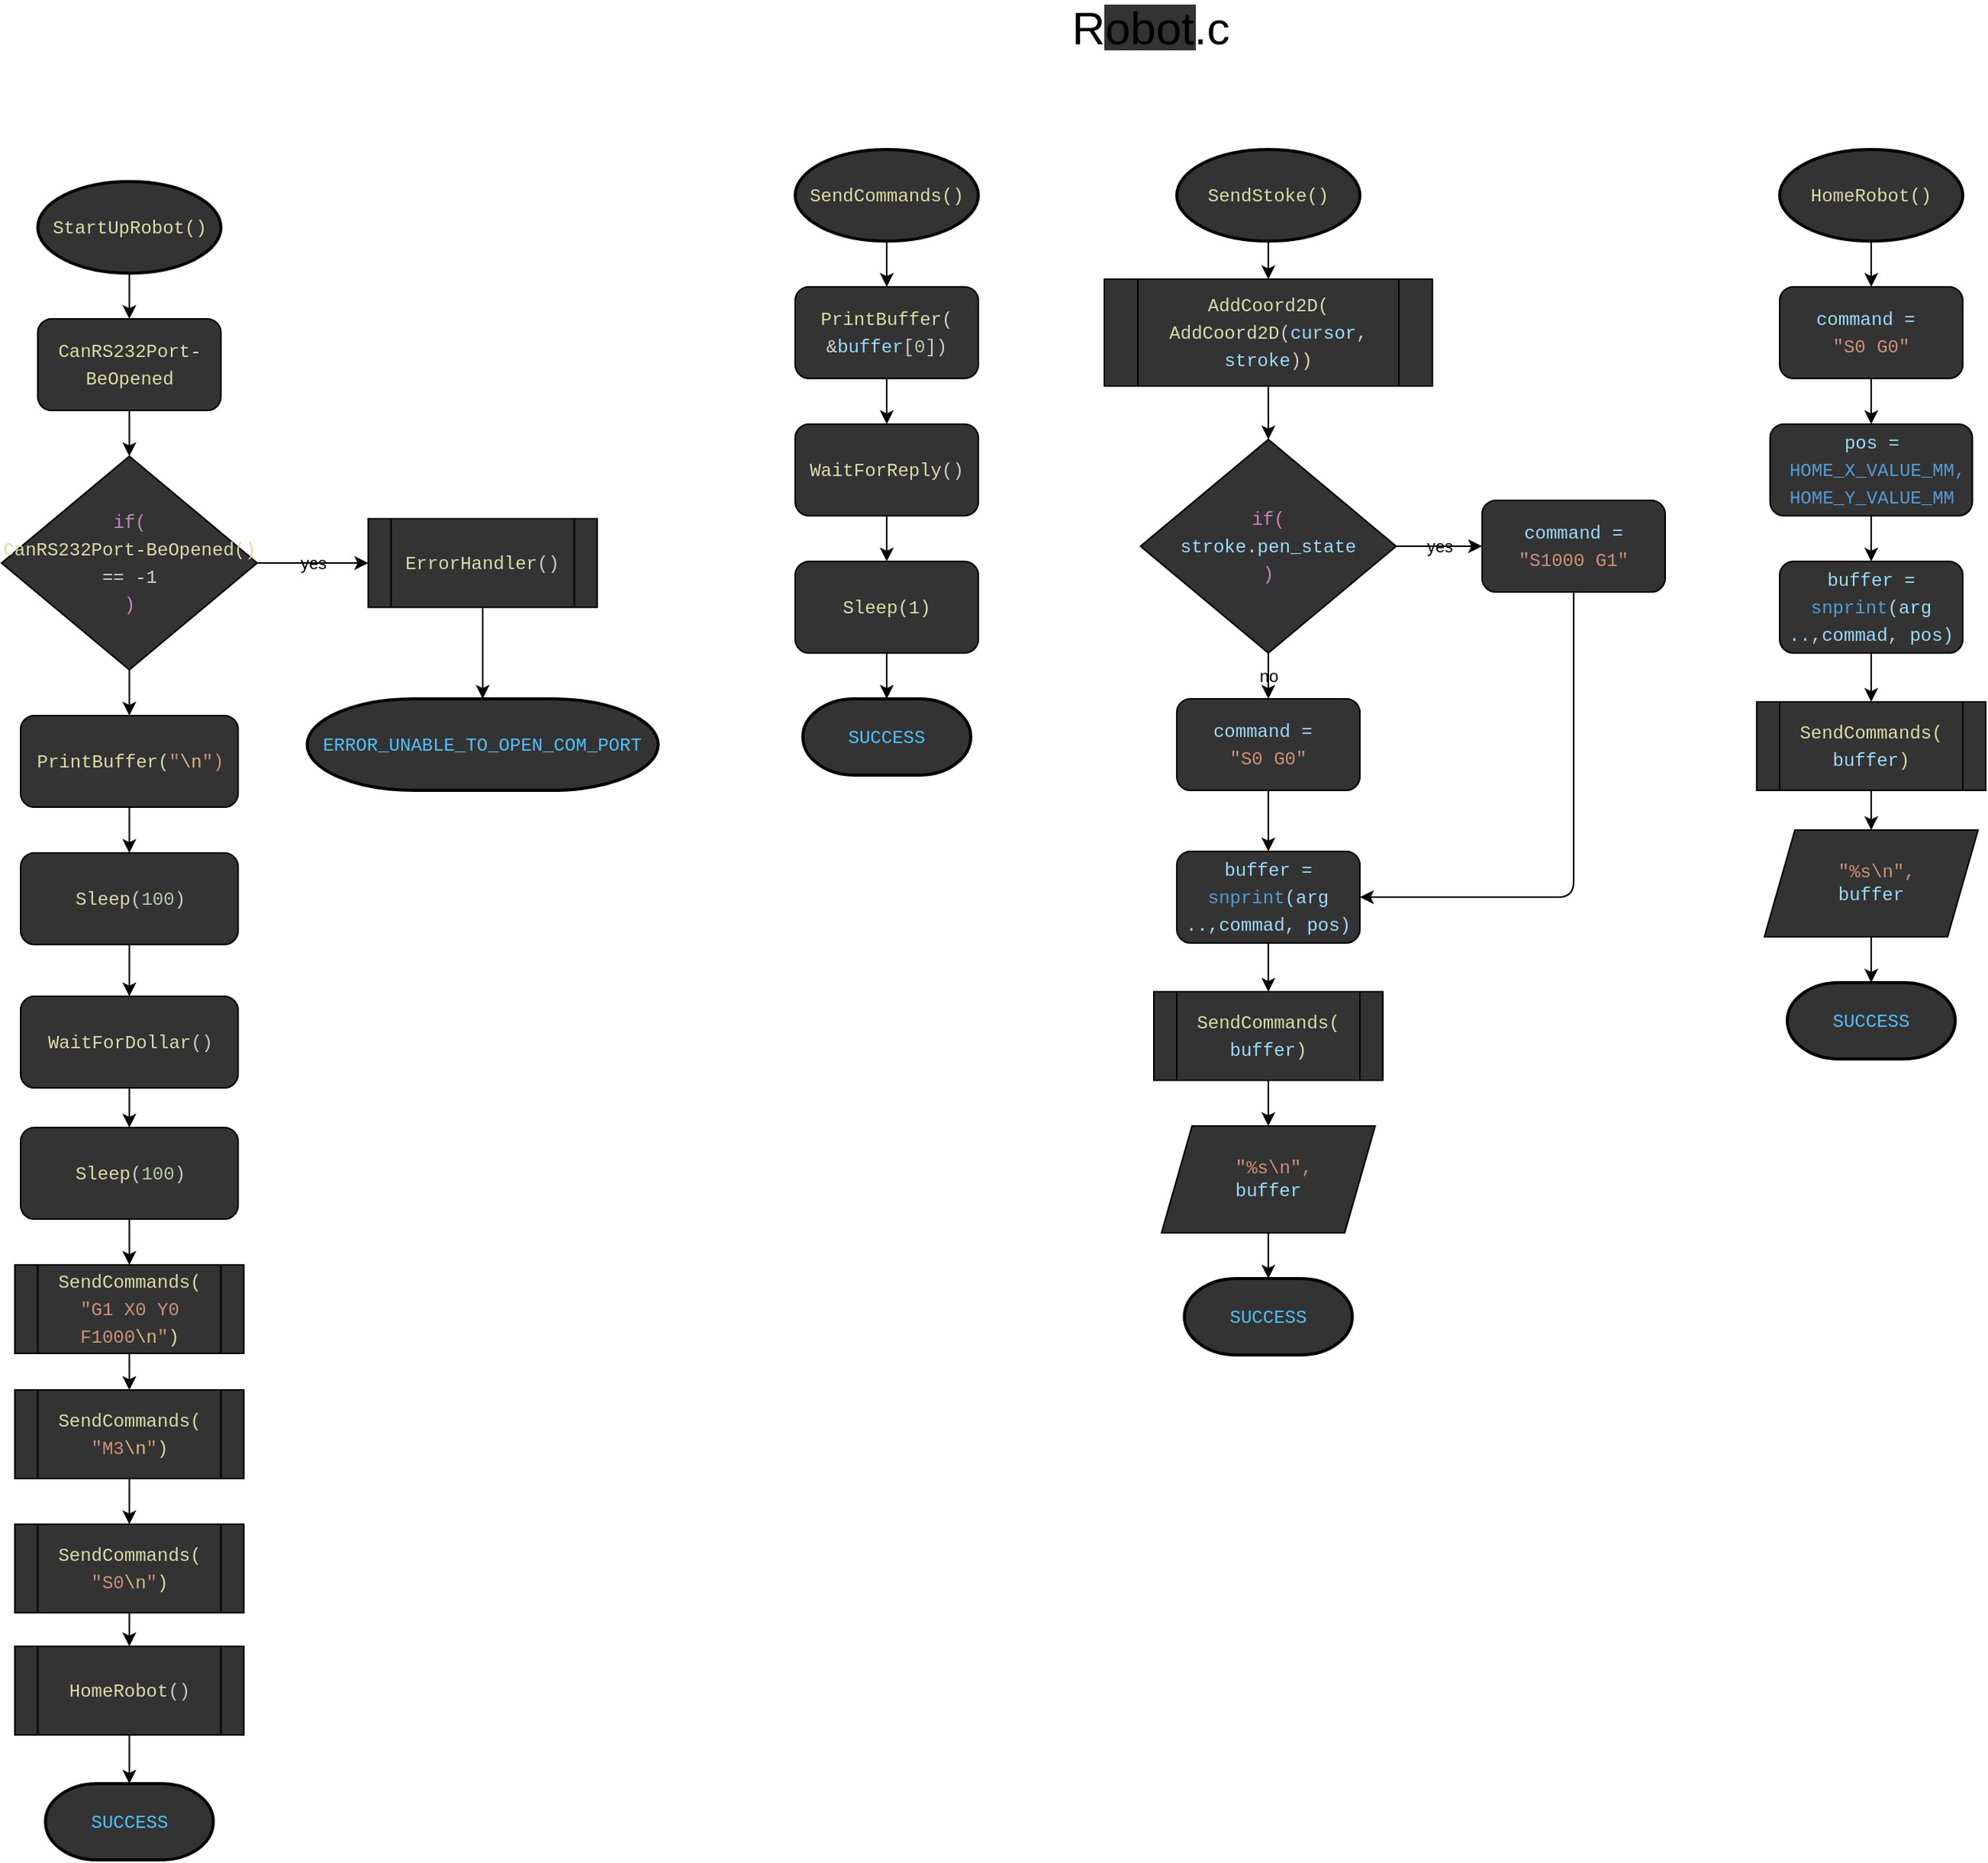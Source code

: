 <mxfile>
    <diagram id="afJgA6YJ7kgfRQqBY9Ge" name="Page-1">
        <mxGraphModel dx="2102" dy="3810" grid="1" gridSize="10" guides="1" tooltips="1" connect="1" arrows="1" fold="1" page="1" pageScale="1" pageWidth="1654" pageHeight="2336" background="none" math="0" shadow="0">
            <root>
                <mxCell id="0"/>
                <mxCell id="1" parent="0"/>
                <mxCell id="113" style="edgeStyle=none;html=1;entryX=0.5;entryY=0;entryDx=0;entryDy=0;fillColor=#333333;labelBackgroundColor=none;" parent="1" source="52" target="111" edge="1">
                    <mxGeometry relative="1" as="geometry"/>
                </mxCell>
                <mxCell id="52" value="&lt;span style=&quot;color: rgb(220, 220, 170); font-family: Menlo, Monaco, &amp;quot;Courier New&amp;quot;, monospace;&quot;&gt;StartUpRobot&lt;/span&gt;&lt;font face=&quot;Menlo, Monaco, Courier New, monospace&quot; color=&quot;#dcdcaa&quot;&gt;()&lt;/font&gt;" style="strokeWidth=2;html=1;shape=mxgraph.flowchart.start_1;whiteSpace=wrap;labelBackgroundColor=none;flipH=1;flipV=1;shadow=0;labelBorderColor=none;fillColor=#333333;" parent="1" vertex="1">
                    <mxGeometry x="93.75" y="-2194" width="120" height="60" as="geometry"/>
                </mxCell>
                <mxCell id="107" value="yes" style="edgeStyle=none;html=1;entryX=0;entryY=0.5;entryDx=0;entryDy=0;fillColor=#333333;labelBackgroundColor=none;" parent="1" source="101" target="104" edge="1">
                    <mxGeometry relative="1" as="geometry"/>
                </mxCell>
                <mxCell id="115" style="edgeStyle=none;html=1;fillColor=#333333;labelBackgroundColor=none;" parent="1" source="101" target="110" edge="1">
                    <mxGeometry relative="1" as="geometry"/>
                </mxCell>
                <mxCell id="101" value="&lt;div style=&quot;font-family: Menlo, Monaco, &amp;quot;Courier New&amp;quot;, monospace; font-weight: normal; font-size: 12px; line-height: 18px;&quot;&gt;&lt;span style=&quot;color: #cccccc;&quot;&gt;&lt;/span&gt;&lt;div style=&quot;line-height: 18px;&quot;&gt; &lt;span style=&quot;color: rgb(197, 134, 192);&quot;&gt;if(&lt;/span&gt;&lt;/div&gt;&lt;div style=&quot;line-height: 18px;&quot;&gt;&lt;span style=&quot;color: rgb(220, 220, 170);&quot;&gt;CanRS232Port-BeOpened&lt;/span&gt;&lt;span style=&quot;color: rgb(220, 220, 170);&quot;&gt;()&lt;/span&gt;&lt;/div&gt;&lt;div style=&quot;line-height: 18px;&quot;&gt;&lt;font color=&quot;#d4d4d4&quot;&gt;== -1&lt;/font&gt;&lt;/div&gt;&lt;div style=&quot;line-height: 18px;&quot;&gt;&lt;span style=&quot;color: rgb(197, 134, 192);&quot;&gt;)&lt;/span&gt;&lt;/div&gt;&lt;/div&gt;" style="rhombus;whiteSpace=wrap;html=1;labelBackgroundColor=none;flipH=1;flipV=1;shadow=0;labelBorderColor=none;fillColor=#333333;" parent="1" vertex="1">
                    <mxGeometry x="70" y="-2014" width="167.5" height="140" as="geometry"/>
                </mxCell>
                <mxCell id="103" style="edgeStyle=none;html=1;labelBackgroundColor=none;shadow=0;labelBorderColor=none;entryX=0.5;entryY=1;entryDx=0;entryDy=0;entryPerimeter=0;fillColor=#333333;" parent="1" source="104" edge="1" target="105">
                    <mxGeometry relative="1" as="geometry">
                        <mxPoint x="385.25" y="-1867" as="targetPoint"/>
                    </mxGeometry>
                </mxCell>
                <mxCell id="104" value="&lt;div style=&quot;color: rgb(204, 204, 204); font-family: Menlo, Monaco, &amp;quot;Courier New&amp;quot;, monospace; line-height: 18px;&quot;&gt;&lt;span style=&quot;color: #dcdcaa;&quot;&gt;ErrorHandler&lt;/span&gt;()&lt;/div&gt;" style="shape=process;whiteSpace=wrap;html=1;backgroundOutline=1;labelBackgroundColor=none;flipH=1;flipV=1;shadow=0;labelBorderColor=none;fillColor=#333333;" parent="1" vertex="1">
                    <mxGeometry x="310.25" y="-1973" width="150" height="58" as="geometry"/>
                </mxCell>
                <mxCell id="105" value="&lt;div style=&quot;color: rgb(204, 204, 204); font-family: Menlo, Monaco, &amp;quot;Courier New&amp;quot;, monospace; line-height: 18px;&quot;&gt;&lt;div style=&quot;line-height: 18px;&quot;&gt;&lt;div style=&quot;line-height: 18px;&quot;&gt;&lt;span style=&quot;color: #4fc1ff;&quot;&gt;ERROR_UNABLE_TO_OPEN_COM_PORT&lt;/span&gt;&lt;/div&gt;&lt;/div&gt;&lt;/div&gt;" style="strokeWidth=2;html=1;shape=mxgraph.flowchart.terminator;whiteSpace=wrap;labelBackgroundColor=none;flipH=1;flipV=1;shadow=0;labelBorderColor=none;fillColor=#333333;" parent="1" vertex="1">
                    <mxGeometry x="270.25" y="-1855" width="230" height="60" as="geometry"/>
                </mxCell>
                <mxCell id="125" style="edgeStyle=none;html=1;entryX=0.5;entryY=0;entryDx=0;entryDy=0;fillColor=#333333;labelBackgroundColor=none;" parent="1" source="110" target="116" edge="1">
                    <mxGeometry relative="1" as="geometry"/>
                </mxCell>
                <mxCell id="110" value="&lt;div style=&quot;color: rgb(204, 204, 204); font-family: Menlo, Monaco, &amp;quot;Courier New&amp;quot;, monospace; line-height: 18px;&quot;&gt;&lt;div style=&quot;line-height: 18px;&quot;&gt;&lt;span style=&quot;color: #dcdcaa;&quot;&gt;PrintBuffer(&lt;/span&gt;&lt;span style=&quot;color: rgb(206, 145, 120);&quot;&gt;&quot;&lt;/span&gt;&lt;span style=&quot;color: rgb(215, 186, 125);&quot;&gt;\n&lt;/span&gt;&lt;span style=&quot;color: rgb(206, 145, 120);&quot;&gt;&quot;)&lt;/span&gt;&lt;/div&gt;&lt;/div&gt;" style="rounded=1;whiteSpace=wrap;html=1;labelBackgroundColor=none;flipH=1;flipV=1;shadow=0;labelBorderColor=none;fillColor=#333333;" parent="1" vertex="1">
                    <mxGeometry x="82.5" y="-1844" width="142.5" height="60" as="geometry"/>
                </mxCell>
                <mxCell id="114" style="edgeStyle=none;html=1;fillColor=#333333;labelBackgroundColor=none;" parent="1" source="111" target="101" edge="1">
                    <mxGeometry relative="1" as="geometry"/>
                </mxCell>
                <mxCell id="111" value="&lt;div style=&quot;color: rgb(204, 204, 204); font-family: Menlo, Monaco, &amp;quot;Courier New&amp;quot;, monospace; line-height: 18px;&quot;&gt;&lt;div style=&quot;line-height: 18px;&quot;&gt;&lt;div style=&quot;line-height: 18px;&quot;&gt;&lt;span style=&quot;color: #dcdcaa;&quot;&gt;CanRS232Port-BeOpened&lt;/span&gt;&lt;/div&gt;&lt;/div&gt;&lt;/div&gt;" style="rounded=1;whiteSpace=wrap;html=1;labelBackgroundColor=none;flipH=1;flipV=1;shadow=0;labelBorderColor=none;fillColor=#333333;" parent="1" vertex="1">
                    <mxGeometry x="93.75" y="-2104" width="120" height="60" as="geometry"/>
                </mxCell>
                <mxCell id="126" style="edgeStyle=none;html=1;entryX=0.5;entryY=0;entryDx=0;entryDy=0;fillColor=#333333;labelBackgroundColor=none;" parent="1" source="116" target="118" edge="1">
                    <mxGeometry relative="1" as="geometry"/>
                </mxCell>
                <mxCell id="116" value="&lt;meta charset=&quot;utf-8&quot;&gt;&lt;div style=&quot;color: rgb(204, 204, 204); font-family: Menlo, Monaco, &amp;quot;Courier New&amp;quot;, monospace; font-weight: normal; font-size: 12px; line-height: 18px;&quot;&gt;&lt;div&gt;&lt;span style=&quot;color: #dcdcaa;&quot;&gt;Sleep&lt;/span&gt;&lt;span style=&quot;color: #cccccc;&quot;&gt;(&lt;/span&gt;&lt;span style=&quot;color: #b5cea8;&quot;&gt;100&lt;/span&gt;&lt;span style=&quot;color: #cccccc;&quot;&gt;) &lt;/span&gt;&lt;/div&gt;&lt;/div&gt;" style="rounded=1;whiteSpace=wrap;html=1;labelBackgroundColor=none;flipH=1;flipV=1;shadow=0;labelBorderColor=none;fillColor=#333333;" parent="1" vertex="1">
                    <mxGeometry x="82.5" y="-1754" width="142.5" height="60" as="geometry"/>
                </mxCell>
                <mxCell id="145" style="edgeStyle=none;html=1;fillColor=#333333;labelBackgroundColor=none;" parent="1" source="117" target="141" edge="1">
                    <mxGeometry relative="1" as="geometry"/>
                </mxCell>
                <mxCell id="117" value="&lt;meta charset=&quot;utf-8&quot;&gt;&lt;div style=&quot;color: rgb(204, 204, 204); font-family: Menlo, Monaco, &amp;quot;Courier New&amp;quot;, monospace; font-weight: normal; font-size: 12px; line-height: 18px;&quot;&gt;&lt;div&gt;&lt;span style=&quot;color: #dcdcaa;&quot;&gt;Sleep&lt;/span&gt;&lt;span style=&quot;color: #cccccc;&quot;&gt;(&lt;/span&gt;&lt;span style=&quot;color: #b5cea8;&quot;&gt;100&lt;/span&gt;&lt;span style=&quot;color: #cccccc;&quot;&gt;) &lt;/span&gt;&lt;/div&gt;&lt;/div&gt;" style="rounded=1;whiteSpace=wrap;html=1;labelBackgroundColor=none;flipH=1;flipV=1;shadow=0;labelBorderColor=none;fillColor=#333333;" parent="1" vertex="1">
                    <mxGeometry x="82.5" y="-1574" width="142.5" height="60" as="geometry"/>
                </mxCell>
                <mxCell id="127" style="edgeStyle=none;html=1;entryX=0.5;entryY=0;entryDx=0;entryDy=0;fillColor=#333333;labelBackgroundColor=none;" parent="1" source="118" target="117" edge="1">
                    <mxGeometry relative="1" as="geometry"/>
                </mxCell>
                <mxCell id="118" value="&lt;div style=&quot;color: rgb(204, 204, 204); font-family: Menlo, Monaco, &amp;quot;Courier New&amp;quot;, monospace; font-weight: normal; font-size: 12px; line-height: 18px;&quot;&gt;&lt;div style=&quot;line-height: 18px;&quot;&gt;&lt;span style=&quot;color: #dcdcaa;&quot;&gt;WaitForDollar&lt;/span&gt;()&lt;/div&gt;&lt;/div&gt;" style="rounded=1;whiteSpace=wrap;html=1;labelBackgroundColor=none;flipH=1;flipV=1;shadow=0;labelBorderColor=none;fillColor=#333333;" parent="1" vertex="1">
                    <mxGeometry x="82.5" y="-1660" width="142.5" height="60" as="geometry"/>
                </mxCell>
                <mxCell id="124" style="edgeStyle=none;html=1;entryX=0.5;entryY=1;entryDx=0;entryDy=0;entryPerimeter=0;fillColor=#333333;labelBackgroundColor=none;" parent="1" source="122" target="123" edge="1">
                    <mxGeometry relative="1" as="geometry"/>
                </mxCell>
                <mxCell id="122" value="&lt;div style=&quot;color: rgb(204, 204, 204); font-family: Menlo, Monaco, &amp;quot;Courier New&amp;quot;, monospace; line-height: 18px;&quot;&gt;&lt;span style=&quot;color: rgb(220, 220, 170);&quot;&gt;HomeRobot&lt;/span&gt;()&lt;/div&gt;" style="shape=process;whiteSpace=wrap;html=1;backgroundOutline=1;labelBackgroundColor=none;flipH=1;flipV=1;shadow=0;labelBorderColor=none;fillColor=#333333;" parent="1" vertex="1">
                    <mxGeometry x="78.75" y="-1234" width="150" height="58" as="geometry"/>
                </mxCell>
                <mxCell id="123" value="&lt;div style=&quot;color: rgb(204, 204, 204); font-family: Menlo, Monaco, &amp;quot;Courier New&amp;quot;, monospace; line-height: 18px;&quot;&gt;&lt;span style=&quot;color: #4fc1ff;&quot;&gt;SUCCESS&lt;/span&gt;&lt;/div&gt;" style="strokeWidth=2;html=1;shape=mxgraph.flowchart.terminator;whiteSpace=wrap;labelBackgroundColor=none;flipH=1;flipV=1;shadow=0;labelBorderColor=none;fillColor=#333333;" parent="1" vertex="1">
                    <mxGeometry x="98.75" y="-1144" width="110" height="50" as="geometry"/>
                </mxCell>
                <mxCell id="137" style="edgeStyle=none;html=1;entryX=0.5;entryY=0;entryDx=0;entryDy=0;fillColor=#333333;labelBackgroundColor=none;" parent="1" source="132" target="133" edge="1">
                    <mxGeometry relative="1" as="geometry"/>
                </mxCell>
                <mxCell id="132" value="&lt;span style=&quot;color: rgb(220, 220, 170); font-family: Menlo, Monaco, &amp;quot;Courier New&amp;quot;, monospace;&quot;&gt;SendCommands&lt;/span&gt;&lt;font face=&quot;Menlo, Monaco, Courier New, monospace&quot; color=&quot;#dcdcaa&quot;&gt;()&lt;/font&gt;" style="strokeWidth=2;html=1;shape=mxgraph.flowchart.start_1;whiteSpace=wrap;labelBackgroundColor=none;flipH=1;flipV=1;shadow=0;labelBorderColor=none;fillColor=#333333;" parent="1" vertex="1">
                    <mxGeometry x="590" y="-2215" width="120" height="60" as="geometry"/>
                </mxCell>
                <mxCell id="138" style="edgeStyle=none;html=1;entryX=0.5;entryY=0;entryDx=0;entryDy=0;fillColor=#333333;labelBackgroundColor=none;" parent="1" source="133" target="134" edge="1">
                    <mxGeometry relative="1" as="geometry"/>
                </mxCell>
                <mxCell id="133" value="&lt;div style=&quot;color: rgb(204, 204, 204); font-family: Menlo, Monaco, &amp;quot;Courier New&amp;quot;, monospace; line-height: 18px;&quot;&gt;&lt;div style=&quot;line-height: 18px;&quot;&gt;&lt;div style=&quot;line-height: 18px;&quot;&gt;&lt;div style=&quot;line-height: 18px;&quot;&gt;&lt;span style=&quot;color: #dcdcaa;&quot;&gt;PrintBuffer&lt;/span&gt;(&lt;/div&gt;&lt;div style=&quot;line-height: 18px;&quot;&gt;&lt;span style=&quot;color: #d4d4d4;&quot;&gt;&amp;amp;&lt;/span&gt;&lt;span style=&quot;color: #9cdcfe;&quot;&gt;buffer&lt;/span&gt;[&lt;span style=&quot;color: #b5cea8;&quot;&gt;0&lt;/span&gt;])&lt;/div&gt;&lt;/div&gt;&lt;/div&gt;&lt;/div&gt;" style="rounded=1;whiteSpace=wrap;html=1;labelBackgroundColor=none;flipH=1;flipV=1;shadow=0;labelBorderColor=none;fillColor=#333333;" parent="1" vertex="1">
                    <mxGeometry x="590" y="-2125" width="120" height="60" as="geometry"/>
                </mxCell>
                <mxCell id="139" style="edgeStyle=none;html=1;fillColor=#333333;labelBackgroundColor=none;" parent="1" source="134" target="135" edge="1">
                    <mxGeometry relative="1" as="geometry"/>
                </mxCell>
                <mxCell id="134" value="&lt;div style=&quot;font-family: Menlo, Monaco, &amp;quot;Courier New&amp;quot;, monospace; line-height: 18px; color: rgb(204, 204, 204);&quot;&gt;&lt;div style=&quot;line-height: 18px;&quot;&gt;&lt;div style=&quot;line-height: 18px;&quot;&gt;&lt;div style=&quot;line-height: 18px;&quot;&gt;&lt;div style=&quot;line-height: 18px;&quot;&gt;&lt;span style=&quot;color: #dcdcaa;&quot;&gt;WaitForReply&lt;/span&gt;()&lt;/div&gt;&lt;/div&gt;&lt;/div&gt;&lt;/div&gt;&lt;/div&gt;" style="rounded=1;whiteSpace=wrap;html=1;labelBackgroundColor=none;flipH=1;flipV=1;shadow=0;labelBorderColor=none;fillColor=#333333;" parent="1" vertex="1">
                    <mxGeometry x="590" y="-2035" width="120" height="60" as="geometry"/>
                </mxCell>
                <mxCell id="140" style="edgeStyle=none;html=1;entryX=0.5;entryY=1;entryDx=0;entryDy=0;entryPerimeter=0;fillColor=#333333;labelBackgroundColor=none;" parent="1" source="135" target="136" edge="1">
                    <mxGeometry relative="1" as="geometry"/>
                </mxCell>
                <mxCell id="135" value="&lt;div style=&quot;font-family: Menlo, Monaco, &amp;quot;Courier New&amp;quot;, monospace; line-height: 18px;&quot;&gt;&lt;div style=&quot;line-height: 18px;&quot;&gt;&lt;div style=&quot;line-height: 18px;&quot;&gt;&lt;div style=&quot;line-height: 18px;&quot;&gt;&lt;div style=&quot;line-height: 18px;&quot;&gt;&lt;font color=&quot;#dcdcaa&quot;&gt;Sleep(1)&lt;/font&gt;&lt;/div&gt;&lt;/div&gt;&lt;/div&gt;&lt;/div&gt;&lt;/div&gt;" style="rounded=1;whiteSpace=wrap;html=1;labelBackgroundColor=none;flipH=1;flipV=1;shadow=0;labelBorderColor=none;fillColor=#333333;" parent="1" vertex="1">
                    <mxGeometry x="590" y="-1945" width="120" height="60" as="geometry"/>
                </mxCell>
                <mxCell id="136" value="&lt;div style=&quot;color: rgb(204, 204, 204); font-family: Menlo, Monaco, &amp;quot;Courier New&amp;quot;, monospace; line-height: 18px;&quot;&gt;&lt;span style=&quot;color: #4fc1ff;&quot;&gt;SUCCESS&lt;/span&gt;&lt;/div&gt;" style="strokeWidth=2;html=1;shape=mxgraph.flowchart.terminator;whiteSpace=wrap;labelBackgroundColor=none;flipH=1;flipV=1;shadow=0;labelBorderColor=none;fillColor=#333333;" parent="1" vertex="1">
                    <mxGeometry x="595" y="-1855" width="110" height="50" as="geometry"/>
                </mxCell>
                <mxCell id="146" style="edgeStyle=none;html=1;entryX=0.5;entryY=0;entryDx=0;entryDy=0;fillColor=#333333;labelBackgroundColor=none;" parent="1" source="141" target="143" edge="1">
                    <mxGeometry relative="1" as="geometry"/>
                </mxCell>
                <mxCell id="141" value="&lt;div style=&quot;color: rgb(204, 204, 204); font-family: Menlo, Monaco, &amp;quot;Courier New&amp;quot;, monospace; line-height: 18px;&quot;&gt;&lt;div style=&quot;color: rgb(240, 240, 240); line-height: 18px;&quot;&gt;&lt;span style=&quot;color: rgb(220, 220, 170);&quot;&gt;SendCommands(&lt;/span&gt;&lt;/div&gt;&lt;div style=&quot;color: rgb(240, 240, 240); line-height: 18px;&quot;&gt;&lt;span style=&quot;color: rgb(206, 145, 120);&quot;&gt;&quot;G1&amp;nbsp;&lt;/span&gt;&lt;span style=&quot;color: rgb(206, 145, 120);&quot;&gt;X0 Y0 F1000&lt;/span&gt;&lt;span style=&quot;color: rgb(215, 186, 125);&quot;&gt;\n&lt;/span&gt;&lt;span style=&quot;color: rgb(206, 145, 120);&quot;&gt;&quot;&lt;/span&gt;&lt;span style=&quot;color: rgb(220, 220, 170);&quot;&gt;)&lt;/span&gt;&lt;/div&gt;&lt;/div&gt;" style="shape=process;whiteSpace=wrap;html=1;backgroundOutline=1;labelBackgroundColor=none;flipH=1;flipV=1;shadow=0;labelBorderColor=none;fillColor=#333333;" parent="1" vertex="1">
                    <mxGeometry x="78.75" y="-1484" width="150" height="58" as="geometry"/>
                </mxCell>
                <mxCell id="147" style="edgeStyle=none;html=1;entryX=0.5;entryY=0;entryDx=0;entryDy=0;fillColor=#333333;labelBackgroundColor=none;" parent="1" source="143" target="144" edge="1">
                    <mxGeometry relative="1" as="geometry"/>
                </mxCell>
                <mxCell id="143" value="&lt;div style=&quot;color: rgb(204, 204, 204); font-family: Menlo, Monaco, &amp;quot;Courier New&amp;quot;, monospace; line-height: 18px;&quot;&gt;&lt;div style=&quot;color: rgb(240, 240, 240); line-height: 18px;&quot;&gt;&lt;div style=&quot;line-height: 18px;&quot;&gt;&lt;span style=&quot;color: rgb(220, 220, 170);&quot;&gt;SendCommands(&lt;/span&gt;&lt;/div&gt;&lt;div style=&quot;line-height: 18px;&quot;&gt;&lt;span style=&quot;color: rgb(206, 145, 120);&quot;&gt;&quot;&lt;/span&gt;&lt;span style=&quot;color: rgb(206, 145, 120);&quot;&gt;M3&lt;/span&gt;&lt;span style=&quot;color: rgb(215, 186, 125);&quot;&gt;\n&lt;/span&gt;&lt;span style=&quot;color: rgb(206, 145, 120);&quot;&gt;&quot;&lt;/span&gt;&lt;span style=&quot;color: rgb(220, 220, 170);&quot;&gt;)&lt;/span&gt;&lt;/div&gt;&lt;/div&gt;&lt;/div&gt;" style="shape=process;whiteSpace=wrap;html=1;backgroundOutline=1;labelBackgroundColor=none;flipH=1;flipV=1;shadow=0;labelBorderColor=none;fillColor=#333333;" parent="1" vertex="1">
                    <mxGeometry x="78.75" y="-1402" width="150" height="58" as="geometry"/>
                </mxCell>
                <mxCell id="148" style="edgeStyle=none;html=1;entryX=0.5;entryY=0;entryDx=0;entryDy=0;fillColor=#333333;labelBackgroundColor=none;" parent="1" source="144" target="122" edge="1">
                    <mxGeometry relative="1" as="geometry"/>
                </mxCell>
                <mxCell id="144" value="&lt;div style=&quot;color: rgb(204, 204, 204); font-family: Menlo, Monaco, &amp;quot;Courier New&amp;quot;, monospace; line-height: 18px;&quot;&gt;&lt;div style=&quot;color: rgb(240, 240, 240); line-height: 18px;&quot;&gt;&lt;div style=&quot;line-height: 18px;&quot;&gt;&lt;span style=&quot;color: rgb(220, 220, 170);&quot;&gt;SendCommands(&lt;/span&gt;&lt;/div&gt;&lt;div style=&quot;line-height: 18px;&quot;&gt;&lt;span style=&quot;color: rgb(206, 145, 120);&quot;&gt;&quot;S0&lt;/span&gt;&lt;span style=&quot;color: rgb(215, 186, 125);&quot;&gt;\n&lt;/span&gt;&lt;span style=&quot;color: rgb(206, 145, 120);&quot;&gt;&quot;&lt;/span&gt;&lt;span style=&quot;color: rgb(220, 220, 170);&quot;&gt;)&lt;/span&gt;&lt;/div&gt;&lt;/div&gt;&lt;/div&gt;" style="shape=process;whiteSpace=wrap;html=1;backgroundOutline=1;labelBackgroundColor=none;flipH=1;flipV=1;shadow=0;labelBorderColor=none;fillColor=#333333;" parent="1" vertex="1">
                    <mxGeometry x="78.75" y="-1314" width="150" height="58" as="geometry"/>
                </mxCell>
                <mxCell id="160" style="edgeStyle=none;html=1;entryX=0.5;entryY=0;entryDx=0;entryDy=0;fillColor=#333333;labelBackgroundColor=none;" parent="1" source="149" target="151" edge="1">
                    <mxGeometry relative="1" as="geometry"/>
                </mxCell>
                <mxCell id="149" value="&lt;span style=&quot;color: rgb(220, 220, 170); font-family: Menlo, Monaco, &amp;quot;Courier New&amp;quot;, monospace;&quot;&gt;SendStoke&lt;/span&gt;&lt;font face=&quot;Menlo, Monaco, Courier New, monospace&quot; color=&quot;#dcdcaa&quot;&gt;()&lt;/font&gt;" style="strokeWidth=2;html=1;shape=mxgraph.flowchart.start_1;whiteSpace=wrap;labelBackgroundColor=none;flipH=1;flipV=1;shadow=0;labelBorderColor=none;fillColor=#333333;" parent="1" vertex="1">
                    <mxGeometry x="840" y="-2215" width="120" height="60" as="geometry"/>
                </mxCell>
                <mxCell id="161" style="edgeStyle=none;html=1;fillColor=#333333;labelBackgroundColor=none;" parent="1" source="151" target="153" edge="1">
                    <mxGeometry relative="1" as="geometry"/>
                </mxCell>
                <mxCell id="151" value="&lt;div style=&quot;color: rgb(204, 204, 204); font-family: Menlo, Monaco, &amp;quot;Courier New&amp;quot;, monospace; line-height: 18px;&quot;&gt;&lt;div style=&quot;line-height: 18px;&quot;&gt;&lt;span style=&quot;color: #dcdcaa;&quot;&gt;AddCoord2D(&lt;/span&gt;&lt;/div&gt;&lt;div style=&quot;line-height: 18px;&quot;&gt;&lt;span style=&quot;color: rgb(220, 220, 170);&quot;&gt;AddCoord2D&lt;/span&gt;&lt;span style=&quot;&quot;&gt;(&lt;/span&gt;&lt;span style=&quot;color: rgb(156, 220, 254);&quot;&gt;cursor&lt;/span&gt;&lt;span style=&quot;&quot;&gt;, &lt;/span&gt;&lt;span style=&quot;color: rgb(156, 220, 254);&quot;&gt;stroke&lt;/span&gt;&lt;span style=&quot;&quot;&gt;)&lt;/span&gt;&lt;span style=&quot;color: rgb(220, 220, 170);&quot;&gt;)&lt;/span&gt;&lt;/div&gt;&lt;/div&gt;" style="shape=process;whiteSpace=wrap;html=1;backgroundOutline=1;labelBackgroundColor=none;flipH=1;flipV=1;shadow=0;labelBorderColor=none;fillColor=#333333;" parent="1" vertex="1">
                    <mxGeometry x="792.5" y="-2130" width="215" height="70" as="geometry"/>
                </mxCell>
                <mxCell id="162" value="yes" style="edgeStyle=none;html=1;entryX=0;entryY=0.5;entryDx=0;entryDy=0;fillColor=#333333;labelBackgroundColor=none;" parent="1" source="153" target="154" edge="1">
                    <mxGeometry relative="1" as="geometry"/>
                </mxCell>
                <mxCell id="163" value="no" style="edgeStyle=none;html=1;entryX=0.5;entryY=0;entryDx=0;entryDy=0;fillColor=#333333;labelBackgroundColor=none;" parent="1" source="153" target="155" edge="1">
                    <mxGeometry relative="1" as="geometry"/>
                </mxCell>
                <mxCell id="153" value="&lt;div style=&quot;font-family: Menlo, Monaco, &amp;quot;Courier New&amp;quot;, monospace; font-weight: normal; font-size: 12px; line-height: 18px;&quot;&gt;&lt;span style=&quot;color: #cccccc;&quot;&gt;&lt;/span&gt;&lt;div style=&quot;line-height: 18px;&quot;&gt; &lt;span style=&quot;color: rgb(197, 134, 192);&quot;&gt;if(&lt;/span&gt;&lt;/div&gt;&lt;div style=&quot;line-height: 18px;&quot;&gt;&lt;div style=&quot;color: rgb(204, 204, 204); line-height: 18px;&quot;&gt;&lt;span style=&quot;color: #9cdcfe;&quot;&gt;stroke&lt;/span&gt;.&lt;span style=&quot;color: #9cdcfe;&quot;&gt;pen_state&lt;/span&gt;&lt;/div&gt;&lt;/div&gt;&lt;div style=&quot;line-height: 18px;&quot;&gt;&lt;span style=&quot;color: rgb(197, 134, 192);&quot;&gt;)&lt;/span&gt;&lt;/div&gt;&lt;/div&gt;" style="rhombus;whiteSpace=wrap;html=1;labelBackgroundColor=none;flipH=1;flipV=1;shadow=0;labelBorderColor=none;fillColor=#333333;" parent="1" vertex="1">
                    <mxGeometry x="816.25" y="-2025" width="167.5" height="140" as="geometry"/>
                </mxCell>
                <mxCell id="168" style="edgeStyle=none;html=1;entryX=1;entryY=0.5;entryDx=0;entryDy=0;fillColor=#333333;labelBackgroundColor=none;" parent="1" source="154" target="156" edge="1">
                    <mxGeometry relative="1" as="geometry">
                        <Array as="points">
                            <mxPoint x="1100" y="-1725"/>
                        </Array>
                    </mxGeometry>
                </mxCell>
                <mxCell id="154" value="&lt;div style=&quot;font-family: Menlo, Monaco, &amp;quot;Courier New&amp;quot;, monospace; line-height: 18px;&quot;&gt;&lt;div style=&quot;line-height: 18px;&quot;&gt;&lt;div style=&quot;line-height: 18px;&quot;&gt;&lt;div style=&quot;line-height: 18px;&quot;&gt;&lt;div style=&quot;line-height: 18px;&quot;&gt;&lt;span style=&quot;color: rgb(156, 220, 254);&quot;&gt;command =&lt;/span&gt;&lt;/div&gt;&lt;div style=&quot;line-height: 18px;&quot;&gt;&lt;div style=&quot;color: rgb(204, 204, 204); line-height: 18px;&quot;&gt;&lt;span style=&quot;color: #ce9178;&quot;&gt;&quot;S1000 G1&quot;&lt;/span&gt;&lt;/div&gt;&lt;/div&gt;&lt;/div&gt;&lt;/div&gt;&lt;/div&gt;&lt;/div&gt;" style="rounded=1;whiteSpace=wrap;html=1;labelBackgroundColor=none;flipH=1;flipV=1;shadow=0;labelBorderColor=none;fillColor=#333333;" parent="1" vertex="1">
                    <mxGeometry x="1040" y="-1985" width="120" height="60" as="geometry"/>
                </mxCell>
                <mxCell id="164" style="edgeStyle=none;html=1;entryX=0.5;entryY=0;entryDx=0;entryDy=0;fillColor=#333333;labelBackgroundColor=none;" parent="1" source="155" target="156" edge="1">
                    <mxGeometry relative="1" as="geometry"/>
                </mxCell>
                <mxCell id="155" value="&lt;div style=&quot;font-family: Menlo, Monaco, &amp;quot;Courier New&amp;quot;, monospace; line-height: 18px;&quot;&gt;&lt;div style=&quot;line-height: 18px;&quot;&gt;&lt;div style=&quot;line-height: 18px;&quot;&gt;&lt;div style=&quot;line-height: 18px;&quot;&gt;&lt;div style=&quot;line-height: 18px;&quot;&gt;&lt;span style=&quot;color: rgb(156, 220, 254);&quot;&gt;command =&amp;nbsp;&lt;/span&gt;&lt;/div&gt;&lt;div style=&quot;line-height: 18px;&quot;&gt;&lt;div style=&quot;color: rgb(204, 204, 204); line-height: 18px;&quot;&gt;&lt;span style=&quot;color: #ce9178;&quot;&gt;&quot;&lt;/span&gt;&lt;span style=&quot;color: rgb(206, 145, 120);&quot;&gt;S0 G0&lt;/span&gt;&lt;span style=&quot;color: rgb(206, 145, 120);&quot;&gt;&quot;&lt;/span&gt;&lt;br&gt;&lt;/div&gt;&lt;/div&gt;&lt;/div&gt;&lt;/div&gt;&lt;/div&gt;&lt;/div&gt;" style="rounded=1;whiteSpace=wrap;html=1;labelBackgroundColor=none;flipH=1;flipV=1;shadow=0;labelBorderColor=none;fillColor=#333333;" parent="1" vertex="1">
                    <mxGeometry x="840" y="-1855" width="120" height="60" as="geometry"/>
                </mxCell>
                <mxCell id="165" style="edgeStyle=none;html=1;fillColor=#333333;labelBackgroundColor=none;" parent="1" source="156" target="158" edge="1">
                    <mxGeometry relative="1" as="geometry"/>
                </mxCell>
                <mxCell id="156" value="&lt;div style=&quot;font-family: Menlo, Monaco, &amp;quot;Courier New&amp;quot;, monospace; line-height: 18px;&quot;&gt;&lt;div style=&quot;line-height: 18px;&quot;&gt;&lt;div style=&quot;line-height: 18px;&quot;&gt;&lt;div style=&quot;line-height: 18px;&quot;&gt;&lt;div style=&quot;line-height: 18px;&quot;&gt;&lt;div style=&quot;line-height: 18px;&quot;&gt;&lt;span style=&quot;color: rgb(156, 220, 254);&quot;&gt;buffer = &lt;/span&gt;&lt;font color=&quot;#569cd6&quot;&gt;snprint&lt;/font&gt;&lt;font color=&quot;#9cdcfe&quot;&gt;(arg ..,commad, pos)&lt;/font&gt;&lt;/div&gt;&lt;/div&gt;&lt;/div&gt;&lt;/div&gt;&lt;/div&gt;&lt;/div&gt;" style="rounded=1;whiteSpace=wrap;html=1;labelBackgroundColor=none;flipH=1;flipV=1;shadow=0;labelBorderColor=none;fillColor=#333333;" parent="1" vertex="1">
                    <mxGeometry x="840" y="-1755" width="120" height="60" as="geometry"/>
                </mxCell>
                <mxCell id="166" style="edgeStyle=none;html=1;entryX=0.5;entryY=0;entryDx=0;entryDy=0;fillColor=#333333;labelBackgroundColor=none;" parent="1" source="158" target="159" edge="1">
                    <mxGeometry relative="1" as="geometry"/>
                </mxCell>
                <mxCell id="158" value="&lt;div style=&quot;color: rgb(204, 204, 204); font-family: Menlo, Monaco, &amp;quot;Courier New&amp;quot;, monospace; line-height: 18px;&quot;&gt;&lt;div style=&quot;color: rgb(240, 240, 240); line-height: 18px;&quot;&gt;&lt;div style=&quot;line-height: 18px;&quot;&gt;&lt;span style=&quot;color: rgb(220, 220, 170);&quot;&gt;SendCommands(&lt;/span&gt;&lt;/div&gt;&lt;div style=&quot;line-height: 18px;&quot;&gt;&lt;span style=&quot;color: rgb(156, 220, 254);&quot;&gt;buffer&lt;/span&gt;&lt;span style=&quot;color: rgb(220, 220, 170);&quot;&gt;)&lt;/span&gt;&lt;/div&gt;&lt;/div&gt;&lt;/div&gt;" style="shape=process;whiteSpace=wrap;html=1;backgroundOutline=1;labelBackgroundColor=none;flipH=1;flipV=1;shadow=0;labelBorderColor=none;fillColor=#333333;" parent="1" vertex="1">
                    <mxGeometry x="825" y="-1663" width="150" height="58" as="geometry"/>
                </mxCell>
                <mxCell id="169" style="edgeStyle=none;html=1;entryX=0.5;entryY=1;entryDx=0;entryDy=0;entryPerimeter=0;fillColor=#333333;labelBackgroundColor=none;" parent="1" source="159" target="167" edge="1">
                    <mxGeometry relative="1" as="geometry"/>
                </mxCell>
                <mxCell id="159" value="&lt;div style=&quot;border-color: rgb(0, 0, 0); color: rgb(204, 204, 204); font-family: Menlo, Monaco, &amp;quot;Courier New&amp;quot;, monospace; font-size: 12px; font-style: normal; font-variant-ligatures: normal; font-variant-caps: normal; font-weight: 400; letter-spacing: normal; orphans: 2; text-align: center; text-indent: 0px; text-transform: none; widows: 2; word-spacing: 0px; -webkit-text-stroke-width: 0px; text-decoration-thickness: initial; text-decoration-style: initial; text-decoration-color: initial;&quot;&gt;&lt;span style=&quot;border-color: rgb(0, 0, 0); color: rgb(206, 145, 120);&quot;&gt;&amp;nbsp; &quot;%s\n&quot;,&amp;nbsp;&lt;br&gt;&lt;/span&gt;&lt;/div&gt;&lt;span style=&quot;color: rgb(156, 220, 254); font-family: Menlo, Monaco, &amp;quot;Courier New&amp;quot;, monospace;&quot;&gt;buffer&lt;/span&gt;" style="shape=parallelogram;perimeter=parallelogramPerimeter;whiteSpace=wrap;html=1;fixedSize=1;labelBackgroundColor=none;flipH=1;flipV=1;shadow=0;labelBorderColor=none;fillColor=#333333;" parent="1" vertex="1">
                    <mxGeometry x="830" y="-1575" width="140" height="70" as="geometry"/>
                </mxCell>
                <mxCell id="167" value="&lt;div style=&quot;color: rgb(204, 204, 204); font-family: Menlo, Monaco, &amp;quot;Courier New&amp;quot;, monospace; line-height: 18px;&quot;&gt;&lt;span style=&quot;color: #4fc1ff;&quot;&gt;SUCCESS&lt;/span&gt;&lt;/div&gt;" style="strokeWidth=2;html=1;shape=mxgraph.flowchart.terminator;whiteSpace=wrap;labelBackgroundColor=none;flipH=1;flipV=1;shadow=0;labelBorderColor=none;fillColor=#333333;" parent="1" vertex="1">
                    <mxGeometry x="845" y="-1475" width="110" height="50" as="geometry"/>
                </mxCell>
                <mxCell id="189" style="edgeStyle=none;html=1;entryX=0.5;entryY=0;entryDx=0;entryDy=0;fillColor=#333333;labelBackgroundColor=none;" parent="1" source="171" target="180" edge="1">
                    <mxGeometry relative="1" as="geometry"/>
                </mxCell>
                <mxCell id="171" value="&lt;span style=&quot;color: rgb(220, 220, 170); font-family: Menlo, Monaco, &amp;quot;Courier New&amp;quot;, monospace;&quot;&gt;HomeRobot&lt;/span&gt;&lt;font face=&quot;Menlo, Monaco, Courier New, monospace&quot; color=&quot;#dcdcaa&quot;&gt;()&lt;/font&gt;" style="strokeWidth=2;html=1;shape=mxgraph.flowchart.start_1;whiteSpace=wrap;labelBackgroundColor=none;flipH=1;flipV=1;shadow=0;labelBorderColor=none;fillColor=#333333;" parent="1" vertex="1">
                    <mxGeometry x="1235" y="-2215" width="120" height="60" as="geometry"/>
                </mxCell>
                <mxCell id="190" style="edgeStyle=none;html=1;entryX=0.5;entryY=0;entryDx=0;entryDy=0;fillColor=#333333;labelBackgroundColor=none;" parent="1" source="180" target="188" edge="1">
                    <mxGeometry relative="1" as="geometry"/>
                </mxCell>
                <mxCell id="180" value="&lt;div style=&quot;font-family: Menlo, Monaco, &amp;quot;Courier New&amp;quot;, monospace; line-height: 18px;&quot;&gt;&lt;div style=&quot;line-height: 18px;&quot;&gt;&lt;div style=&quot;line-height: 18px;&quot;&gt;&lt;div style=&quot;line-height: 18px;&quot;&gt;&lt;div style=&quot;line-height: 18px;&quot;&gt;&lt;span style=&quot;color: rgb(156, 220, 254);&quot;&gt;command =&amp;nbsp;&lt;/span&gt;&lt;/div&gt;&lt;div style=&quot;line-height: 18px;&quot;&gt;&lt;div style=&quot;color: rgb(204, 204, 204); line-height: 18px;&quot;&gt;&lt;span style=&quot;color: #ce9178;&quot;&gt;&quot;&lt;/span&gt;&lt;span style=&quot;color: rgb(206, 145, 120);&quot;&gt;S0 G0&lt;/span&gt;&lt;span style=&quot;color: rgb(206, 145, 120);&quot;&gt;&quot;&lt;/span&gt;&lt;br&gt;&lt;/div&gt;&lt;/div&gt;&lt;/div&gt;&lt;/div&gt;&lt;/div&gt;&lt;/div&gt;" style="rounded=1;whiteSpace=wrap;html=1;labelBackgroundColor=none;flipH=1;flipV=1;shadow=0;labelBorderColor=none;fillColor=#333333;" parent="1" vertex="1">
                    <mxGeometry x="1235" y="-2125" width="120" height="60" as="geometry"/>
                </mxCell>
                <mxCell id="181" style="edgeStyle=none;html=1;fillColor=#333333;labelBackgroundColor=none;" parent="1" source="182" target="184" edge="1">
                    <mxGeometry relative="1" as="geometry"/>
                </mxCell>
                <mxCell id="182" value="&lt;div style=&quot;font-family: Menlo, Monaco, &amp;quot;Courier New&amp;quot;, monospace; line-height: 18px;&quot;&gt;&lt;div style=&quot;line-height: 18px;&quot;&gt;&lt;div style=&quot;line-height: 18px;&quot;&gt;&lt;div style=&quot;line-height: 18px;&quot;&gt;&lt;div style=&quot;line-height: 18px;&quot;&gt;&lt;div style=&quot;line-height: 18px;&quot;&gt;&lt;span style=&quot;color: rgb(156, 220, 254);&quot;&gt;buffer = &lt;/span&gt;&lt;font color=&quot;#569cd6&quot;&gt;snprint&lt;/font&gt;&lt;font color=&quot;#9cdcfe&quot;&gt;(arg ..,commad, pos)&lt;/font&gt;&lt;/div&gt;&lt;/div&gt;&lt;/div&gt;&lt;/div&gt;&lt;/div&gt;&lt;/div&gt;" style="rounded=1;whiteSpace=wrap;html=1;labelBackgroundColor=none;flipH=1;flipV=1;shadow=0;labelBorderColor=none;fillColor=#333333;" parent="1" vertex="1">
                    <mxGeometry x="1235" y="-1945" width="120" height="60" as="geometry"/>
                </mxCell>
                <mxCell id="183" style="edgeStyle=none;html=1;entryX=0.5;entryY=0;entryDx=0;entryDy=0;fillColor=#333333;labelBackgroundColor=none;" parent="1" source="184" target="186" edge="1">
                    <mxGeometry relative="1" as="geometry"/>
                </mxCell>
                <mxCell id="184" value="&lt;div style=&quot;color: rgb(204, 204, 204); font-family: Menlo, Monaco, &amp;quot;Courier New&amp;quot;, monospace; line-height: 18px;&quot;&gt;&lt;div style=&quot;color: rgb(240, 240, 240); line-height: 18px;&quot;&gt;&lt;div style=&quot;line-height: 18px;&quot;&gt;&lt;span style=&quot;color: rgb(220, 220, 170);&quot;&gt;SendCommands(&lt;/span&gt;&lt;/div&gt;&lt;div style=&quot;line-height: 18px;&quot;&gt;&lt;span style=&quot;color: rgb(156, 220, 254);&quot;&gt;buffer&lt;/span&gt;&lt;span style=&quot;color: rgb(220, 220, 170);&quot;&gt;)&lt;/span&gt;&lt;/div&gt;&lt;/div&gt;&lt;/div&gt;" style="shape=process;whiteSpace=wrap;html=1;backgroundOutline=1;labelBackgroundColor=none;flipH=1;flipV=1;shadow=0;labelBorderColor=none;fillColor=#333333;" parent="1" vertex="1">
                    <mxGeometry x="1220" y="-1853" width="150" height="58" as="geometry"/>
                </mxCell>
                <mxCell id="185" style="edgeStyle=none;html=1;entryX=0.5;entryY=1;entryDx=0;entryDy=0;entryPerimeter=0;fillColor=#333333;labelBackgroundColor=none;" parent="1" source="186" target="187" edge="1">
                    <mxGeometry relative="1" as="geometry"/>
                </mxCell>
                <mxCell id="186" value="&lt;div style=&quot;border-color: rgb(0, 0, 0); color: rgb(204, 204, 204); font-family: Menlo, Monaco, &amp;quot;Courier New&amp;quot;, monospace; font-size: 12px; font-style: normal; font-variant-ligatures: normal; font-variant-caps: normal; font-weight: 400; letter-spacing: normal; orphans: 2; text-align: center; text-indent: 0px; text-transform: none; widows: 2; word-spacing: 0px; -webkit-text-stroke-width: 0px; text-decoration-thickness: initial; text-decoration-style: initial; text-decoration-color: initial;&quot;&gt;&lt;span style=&quot;border-color: rgb(0, 0, 0); color: rgb(206, 145, 120);&quot;&gt;&amp;nbsp; &quot;%s\n&quot;,&amp;nbsp;&lt;br&gt;&lt;/span&gt;&lt;/div&gt;&lt;span style=&quot;color: rgb(156, 220, 254); font-family: Menlo, Monaco, &amp;quot;Courier New&amp;quot;, monospace;&quot;&gt;buffer&lt;/span&gt;" style="shape=parallelogram;perimeter=parallelogramPerimeter;whiteSpace=wrap;html=1;fixedSize=1;labelBackgroundColor=none;flipH=1;flipV=1;shadow=0;labelBorderColor=none;fillColor=#333333;" parent="1" vertex="1">
                    <mxGeometry x="1225" y="-1769" width="140" height="70" as="geometry"/>
                </mxCell>
                <mxCell id="187" value="&lt;div style=&quot;color: rgb(204, 204, 204); font-family: Menlo, Monaco, &amp;quot;Courier New&amp;quot;, monospace; line-height: 18px;&quot;&gt;&lt;span style=&quot;color: #4fc1ff;&quot;&gt;SUCCESS&lt;/span&gt;&lt;/div&gt;" style="strokeWidth=2;html=1;shape=mxgraph.flowchart.terminator;whiteSpace=wrap;labelBackgroundColor=none;flipH=1;flipV=1;shadow=0;labelBorderColor=none;fillColor=#333333;" parent="1" vertex="1">
                    <mxGeometry x="1240" y="-1669" width="110" height="50" as="geometry"/>
                </mxCell>
                <mxCell id="191" style="edgeStyle=none;html=1;entryX=0.5;entryY=0;entryDx=0;entryDy=0;fillColor=#333333;labelBackgroundColor=none;" parent="1" source="188" target="182" edge="1">
                    <mxGeometry relative="1" as="geometry"/>
                </mxCell>
                <mxCell id="188" value="&lt;div style=&quot;font-family: Menlo, Monaco, &amp;quot;Courier New&amp;quot;, monospace; line-height: 18px;&quot;&gt;&lt;div style=&quot;line-height: 18px;&quot;&gt;&lt;div style=&quot;line-height: 18px;&quot;&gt;&lt;div style=&quot;line-height: 18px;&quot;&gt;&lt;div style=&quot;line-height: 18px;&quot;&gt;&lt;font color=&quot;#9cdcfe&quot;&gt;pos =&lt;/font&gt;&lt;/div&gt;&lt;div style=&quot;line-height: 18px;&quot;&gt;&lt;font color=&quot;#9cdcfe&quot;&gt;&amp;nbsp;&lt;/font&gt;&lt;span style=&quot;color: rgb(86, 156, 214);&quot;&gt;HOME_X_VALUE_MM,&lt;/span&gt;&lt;/div&gt;&lt;div style=&quot;line-height: 18px;&quot;&gt;&lt;div style=&quot;color: rgb(204, 204, 204); line-height: 18px;&quot;&gt;&lt;span style=&quot;color: #569cd6;&quot;&gt;HOME_Y_VALUE_MM&lt;/span&gt;&lt;/div&gt;&lt;/div&gt;&lt;/div&gt;&lt;/div&gt;&lt;/div&gt;&lt;/div&gt;" style="rounded=1;whiteSpace=wrap;html=1;labelBackgroundColor=none;flipH=1;flipV=1;shadow=0;labelBorderColor=none;fillColor=#333333;" parent="1" vertex="1">
                    <mxGeometry x="1228.75" y="-2035" width="132.5" height="60" as="geometry"/>
                </mxCell>
                <mxCell id="192" value="&lt;font style=&quot;font-size: 30px;&quot;&gt;Robot.c&lt;/font&gt;" style="text;html=1;strokeColor=none;fillColor=#333333;align=center;verticalAlign=middle;whiteSpace=wrap;rounded=0;strokeWidth=4;labelBackgroundColor=none;" vertex="1" parent="1">
                    <mxGeometry x="792.5" y="-2310" width="60" height="30" as="geometry"/>
                </mxCell>
            </root>
        </mxGraphModel>
    </diagram>
</mxfile>